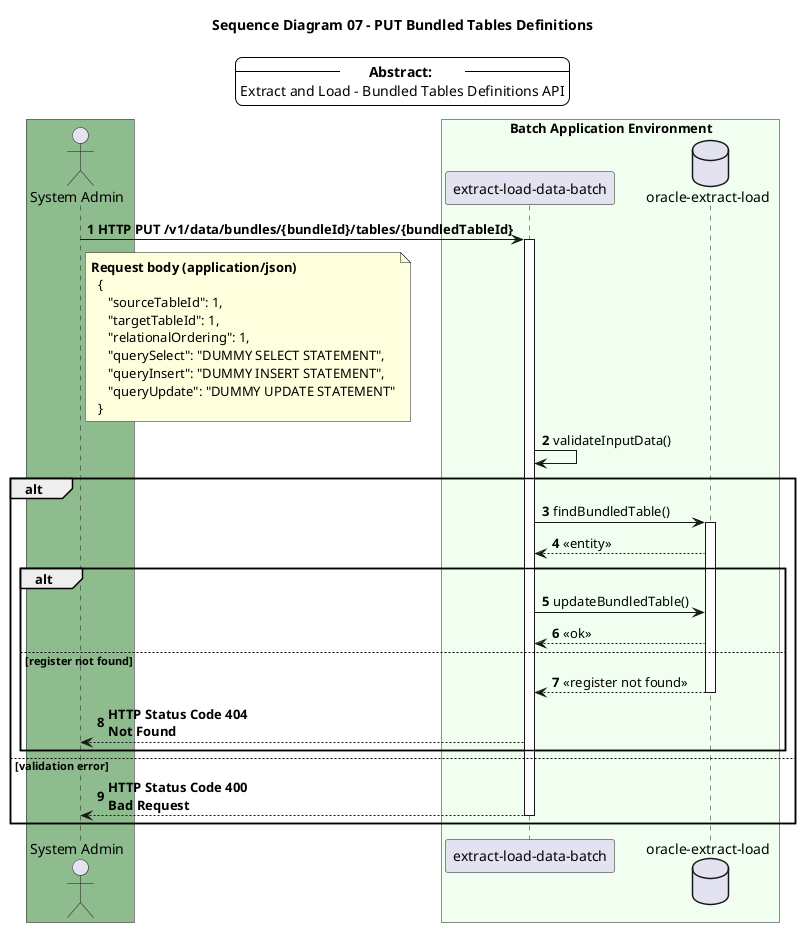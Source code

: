 @startuml
'diagram parameters'
autonumber
'skinparam dpi 300
skinparam LegendBackgroundColor #white

'diagram title'
title Sequence Diagram 07 - PUT Bundled Tables Definitions

'a list of the actors and participants'
box #DarkSeaGreen
actor "System Admin" as sysadmin
end box

box "Batch Application Environment" #HoneyDew
participant "extract-load-data-batch" as app
database "oracle-extract-load" as el_db
end box

'a brief description of the diagram'
legend top
-- \t**Abstract:**\t --
Extract and Load - Bundled Tables Definitions API
end legend

sysadmin -> app:	**HTTP PUT /v1/data/bundles/{bundleId}/tables/{bundledTableId}**
note right of sysadmin
  **Request body (application/json)**
    {
       "sourceTableId": 1,
       "targetTableId": 1,
       "relationalOrdering": 1,
       "querySelect": "DUMMY SELECT STATEMENT",
       "queryInsert": "DUMMY INSERT STATEMENT",
       "queryUpdate": "DUMMY UPDATE STATEMENT"
    }
end note

activate app
    app -> app: validateInputData()
    alt
        app -> el_db: findBundledTable()
        activate el_db
        el_db --> app: <<entity>>
        alt
            app -> el_db: updateBundledTable()
            el_db --> app: <<ok>>
        else register not found
            el_db --> app: <<register not found>>
            deactivate el_db
            app --> sysadmin: **HTTP Status Code 404**\n**Not Found**
        end alt
    else validation error
        app --> sysadmin: **HTTP Status Code 400**\n**Bad Request**
        deactivate app
    end alt
@enduml
